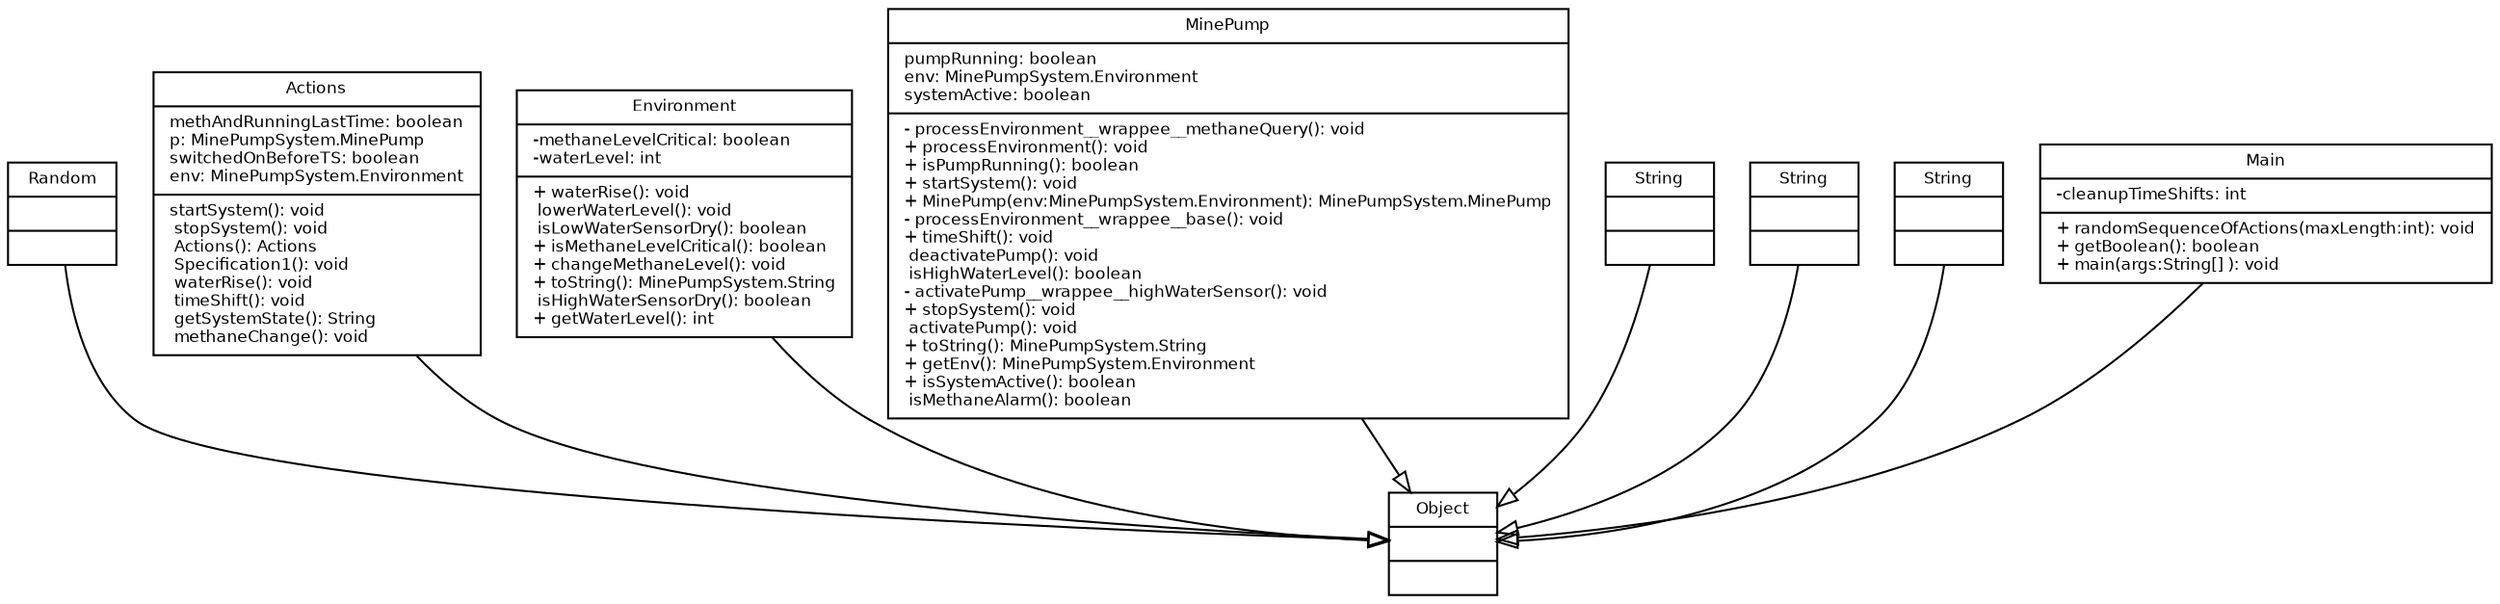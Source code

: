 digraph TypeHierarchy { 
        fontname = "Bitstream Vera Sans"
        fontsize = 8

        node [
                  fontname = "Bitstream Vera Sans"
                  fontsize = 8
                  shape = "record"
        ]

        edge [
                  fontname = "Bitstream Vera Sans"
                  fontsize = 8
        ]

        Random [
                  label = "{Random||}"
        ]

        Actions [
                  label = "{Actions|methAndRunningLastTime: boolean\lp: MinePumpSystem.MinePump\lswitchedOnBeforeTS: boolean\lenv: MinePumpSystem.Environment\l| startSystem(): void\l stopSystem(): void\l Actions(): Actions\l Specification1(): void\l waterRise(): void\l timeShift(): void\l getSystemState(): String\l methaneChange(): void\l}"
        ]

        MinePumpSystem_Environment [
                  label = "{Environment|-methaneLevelCritical: boolean\l-waterLevel: int\l|+ waterRise(): void\l lowerWaterLevel(): void\l isLowWaterSensorDry(): boolean\l+ isMethaneLevelCritical(): boolean\l+ changeMethaneLevel(): void\l+ toString(): MinePumpSystem.String\l isHighWaterSensorDry(): boolean\l+ getWaterLevel(): int\l}"
        ]

        MinePumpSystem_MinePump [
                  label = "{MinePump|pumpRunning: boolean\lenv: MinePumpSystem.Environment\lsystemActive: boolean\l|- processEnvironment__wrappee__methaneQuery(): void\l+ processEnvironment(): void\l+ isPumpRunning(): boolean\l+ startSystem(): void\l+ MinePump(env:MinePumpSystem.Environment): MinePumpSystem.MinePump\l- processEnvironment__wrappee__base(): void\l+ timeShift(): void\l deactivatePump(): void\l isHighWaterLevel(): boolean\l- activatePump__wrappee__highWaterSensor(): void\l+ stopSystem(): void\l activatePump(): void\l+ toString(): MinePumpSystem.String\l+ getEnv(): MinePumpSystem.Environment\l+ isSystemActive(): boolean\l isMethaneAlarm(): boolean\l}"
        ]

        String [
                  label = "{String||}"
        ]

        java_lang_String [
                  label = "{String||}"
        ]

        java_lang_Object [
                  label = "{Object||}"
        ]

        MinePumpSystem_String [
                  label = "{String||}"
        ]

        Main [
                  label = "{Main|-cleanupTimeShifts: int\l|+ randomSequenceOfActions(maxLength:int): void\l+ getBoolean(): boolean\l+ main(args:String[] ): void\l}"
        ]

        edge [
                  arrowhead = "empty"
                  style = "solid"
                  arrowtail = "none"
        ]

        Random -> java_lang_Object
        Actions -> java_lang_Object
        MinePumpSystem_Environment -> java_lang_Object
        MinePumpSystem_MinePump -> java_lang_Object
        String -> java_lang_Object
        java_lang_String -> java_lang_Object
        MinePumpSystem_String -> java_lang_Object
        Main -> java_lang_Object
        edge [
                  arrowhead = "empty"
                  style = "dashed"
                  arrowtail = "none"
        ]

        edge [
                  arrowhead = "normal"
                  style = "solid"
                  arrowtail = "odot"
        ]

}